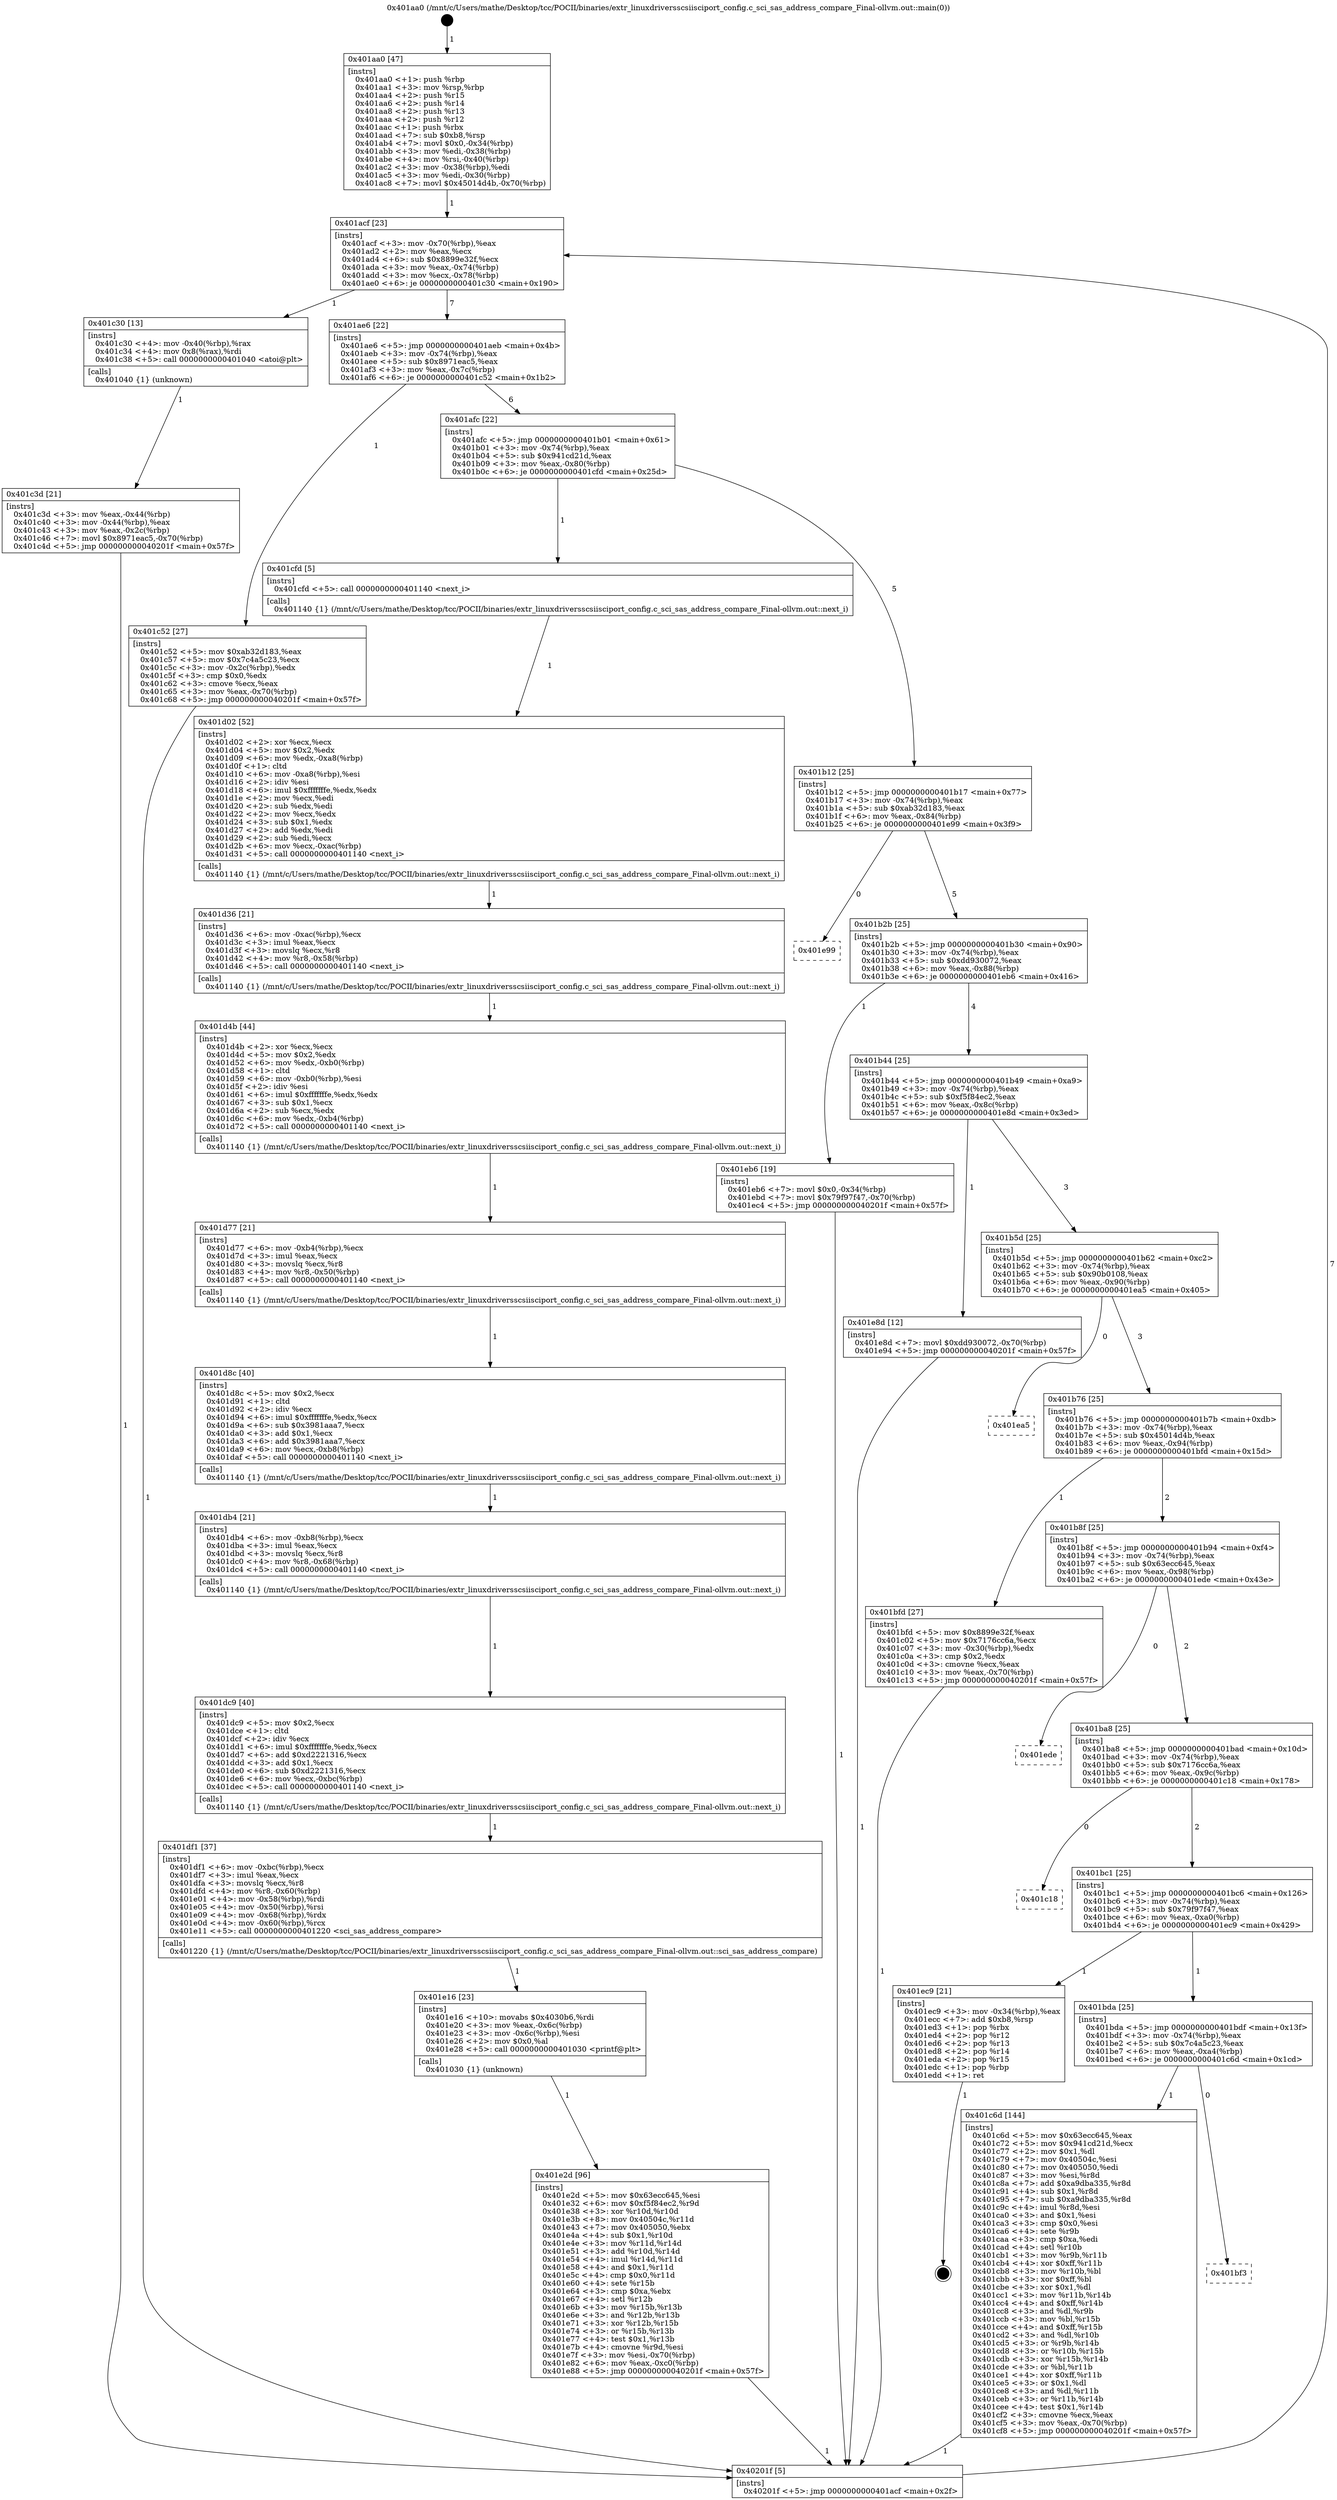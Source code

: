 digraph "0x401aa0" {
  label = "0x401aa0 (/mnt/c/Users/mathe/Desktop/tcc/POCII/binaries/extr_linuxdriversscsiisciport_config.c_sci_sas_address_compare_Final-ollvm.out::main(0))"
  labelloc = "t"
  node[shape=record]

  Entry [label="",width=0.3,height=0.3,shape=circle,fillcolor=black,style=filled]
  "0x401acf" [label="{
     0x401acf [23]\l
     | [instrs]\l
     &nbsp;&nbsp;0x401acf \<+3\>: mov -0x70(%rbp),%eax\l
     &nbsp;&nbsp;0x401ad2 \<+2\>: mov %eax,%ecx\l
     &nbsp;&nbsp;0x401ad4 \<+6\>: sub $0x8899e32f,%ecx\l
     &nbsp;&nbsp;0x401ada \<+3\>: mov %eax,-0x74(%rbp)\l
     &nbsp;&nbsp;0x401add \<+3\>: mov %ecx,-0x78(%rbp)\l
     &nbsp;&nbsp;0x401ae0 \<+6\>: je 0000000000401c30 \<main+0x190\>\l
  }"]
  "0x401c30" [label="{
     0x401c30 [13]\l
     | [instrs]\l
     &nbsp;&nbsp;0x401c30 \<+4\>: mov -0x40(%rbp),%rax\l
     &nbsp;&nbsp;0x401c34 \<+4\>: mov 0x8(%rax),%rdi\l
     &nbsp;&nbsp;0x401c38 \<+5\>: call 0000000000401040 \<atoi@plt\>\l
     | [calls]\l
     &nbsp;&nbsp;0x401040 \{1\} (unknown)\l
  }"]
  "0x401ae6" [label="{
     0x401ae6 [22]\l
     | [instrs]\l
     &nbsp;&nbsp;0x401ae6 \<+5\>: jmp 0000000000401aeb \<main+0x4b\>\l
     &nbsp;&nbsp;0x401aeb \<+3\>: mov -0x74(%rbp),%eax\l
     &nbsp;&nbsp;0x401aee \<+5\>: sub $0x8971eac5,%eax\l
     &nbsp;&nbsp;0x401af3 \<+3\>: mov %eax,-0x7c(%rbp)\l
     &nbsp;&nbsp;0x401af6 \<+6\>: je 0000000000401c52 \<main+0x1b2\>\l
  }"]
  Exit [label="",width=0.3,height=0.3,shape=circle,fillcolor=black,style=filled,peripheries=2]
  "0x401c52" [label="{
     0x401c52 [27]\l
     | [instrs]\l
     &nbsp;&nbsp;0x401c52 \<+5\>: mov $0xab32d183,%eax\l
     &nbsp;&nbsp;0x401c57 \<+5\>: mov $0x7c4a5c23,%ecx\l
     &nbsp;&nbsp;0x401c5c \<+3\>: mov -0x2c(%rbp),%edx\l
     &nbsp;&nbsp;0x401c5f \<+3\>: cmp $0x0,%edx\l
     &nbsp;&nbsp;0x401c62 \<+3\>: cmove %ecx,%eax\l
     &nbsp;&nbsp;0x401c65 \<+3\>: mov %eax,-0x70(%rbp)\l
     &nbsp;&nbsp;0x401c68 \<+5\>: jmp 000000000040201f \<main+0x57f\>\l
  }"]
  "0x401afc" [label="{
     0x401afc [22]\l
     | [instrs]\l
     &nbsp;&nbsp;0x401afc \<+5\>: jmp 0000000000401b01 \<main+0x61\>\l
     &nbsp;&nbsp;0x401b01 \<+3\>: mov -0x74(%rbp),%eax\l
     &nbsp;&nbsp;0x401b04 \<+5\>: sub $0x941cd21d,%eax\l
     &nbsp;&nbsp;0x401b09 \<+3\>: mov %eax,-0x80(%rbp)\l
     &nbsp;&nbsp;0x401b0c \<+6\>: je 0000000000401cfd \<main+0x25d\>\l
  }"]
  "0x401e2d" [label="{
     0x401e2d [96]\l
     | [instrs]\l
     &nbsp;&nbsp;0x401e2d \<+5\>: mov $0x63ecc645,%esi\l
     &nbsp;&nbsp;0x401e32 \<+6\>: mov $0xf5f84ec2,%r9d\l
     &nbsp;&nbsp;0x401e38 \<+3\>: xor %r10d,%r10d\l
     &nbsp;&nbsp;0x401e3b \<+8\>: mov 0x40504c,%r11d\l
     &nbsp;&nbsp;0x401e43 \<+7\>: mov 0x405050,%ebx\l
     &nbsp;&nbsp;0x401e4a \<+4\>: sub $0x1,%r10d\l
     &nbsp;&nbsp;0x401e4e \<+3\>: mov %r11d,%r14d\l
     &nbsp;&nbsp;0x401e51 \<+3\>: add %r10d,%r14d\l
     &nbsp;&nbsp;0x401e54 \<+4\>: imul %r14d,%r11d\l
     &nbsp;&nbsp;0x401e58 \<+4\>: and $0x1,%r11d\l
     &nbsp;&nbsp;0x401e5c \<+4\>: cmp $0x0,%r11d\l
     &nbsp;&nbsp;0x401e60 \<+4\>: sete %r15b\l
     &nbsp;&nbsp;0x401e64 \<+3\>: cmp $0xa,%ebx\l
     &nbsp;&nbsp;0x401e67 \<+4\>: setl %r12b\l
     &nbsp;&nbsp;0x401e6b \<+3\>: mov %r15b,%r13b\l
     &nbsp;&nbsp;0x401e6e \<+3\>: and %r12b,%r13b\l
     &nbsp;&nbsp;0x401e71 \<+3\>: xor %r12b,%r15b\l
     &nbsp;&nbsp;0x401e74 \<+3\>: or %r15b,%r13b\l
     &nbsp;&nbsp;0x401e77 \<+4\>: test $0x1,%r13b\l
     &nbsp;&nbsp;0x401e7b \<+4\>: cmovne %r9d,%esi\l
     &nbsp;&nbsp;0x401e7f \<+3\>: mov %esi,-0x70(%rbp)\l
     &nbsp;&nbsp;0x401e82 \<+6\>: mov %eax,-0xc0(%rbp)\l
     &nbsp;&nbsp;0x401e88 \<+5\>: jmp 000000000040201f \<main+0x57f\>\l
  }"]
  "0x401cfd" [label="{
     0x401cfd [5]\l
     | [instrs]\l
     &nbsp;&nbsp;0x401cfd \<+5\>: call 0000000000401140 \<next_i\>\l
     | [calls]\l
     &nbsp;&nbsp;0x401140 \{1\} (/mnt/c/Users/mathe/Desktop/tcc/POCII/binaries/extr_linuxdriversscsiisciport_config.c_sci_sas_address_compare_Final-ollvm.out::next_i)\l
  }"]
  "0x401b12" [label="{
     0x401b12 [25]\l
     | [instrs]\l
     &nbsp;&nbsp;0x401b12 \<+5\>: jmp 0000000000401b17 \<main+0x77\>\l
     &nbsp;&nbsp;0x401b17 \<+3\>: mov -0x74(%rbp),%eax\l
     &nbsp;&nbsp;0x401b1a \<+5\>: sub $0xab32d183,%eax\l
     &nbsp;&nbsp;0x401b1f \<+6\>: mov %eax,-0x84(%rbp)\l
     &nbsp;&nbsp;0x401b25 \<+6\>: je 0000000000401e99 \<main+0x3f9\>\l
  }"]
  "0x401e16" [label="{
     0x401e16 [23]\l
     | [instrs]\l
     &nbsp;&nbsp;0x401e16 \<+10\>: movabs $0x4030b6,%rdi\l
     &nbsp;&nbsp;0x401e20 \<+3\>: mov %eax,-0x6c(%rbp)\l
     &nbsp;&nbsp;0x401e23 \<+3\>: mov -0x6c(%rbp),%esi\l
     &nbsp;&nbsp;0x401e26 \<+2\>: mov $0x0,%al\l
     &nbsp;&nbsp;0x401e28 \<+5\>: call 0000000000401030 \<printf@plt\>\l
     | [calls]\l
     &nbsp;&nbsp;0x401030 \{1\} (unknown)\l
  }"]
  "0x401e99" [label="{
     0x401e99\l
  }", style=dashed]
  "0x401b2b" [label="{
     0x401b2b [25]\l
     | [instrs]\l
     &nbsp;&nbsp;0x401b2b \<+5\>: jmp 0000000000401b30 \<main+0x90\>\l
     &nbsp;&nbsp;0x401b30 \<+3\>: mov -0x74(%rbp),%eax\l
     &nbsp;&nbsp;0x401b33 \<+5\>: sub $0xdd930072,%eax\l
     &nbsp;&nbsp;0x401b38 \<+6\>: mov %eax,-0x88(%rbp)\l
     &nbsp;&nbsp;0x401b3e \<+6\>: je 0000000000401eb6 \<main+0x416\>\l
  }"]
  "0x401df1" [label="{
     0x401df1 [37]\l
     | [instrs]\l
     &nbsp;&nbsp;0x401df1 \<+6\>: mov -0xbc(%rbp),%ecx\l
     &nbsp;&nbsp;0x401df7 \<+3\>: imul %eax,%ecx\l
     &nbsp;&nbsp;0x401dfa \<+3\>: movslq %ecx,%r8\l
     &nbsp;&nbsp;0x401dfd \<+4\>: mov %r8,-0x60(%rbp)\l
     &nbsp;&nbsp;0x401e01 \<+4\>: mov -0x58(%rbp),%rdi\l
     &nbsp;&nbsp;0x401e05 \<+4\>: mov -0x50(%rbp),%rsi\l
     &nbsp;&nbsp;0x401e09 \<+4\>: mov -0x68(%rbp),%rdx\l
     &nbsp;&nbsp;0x401e0d \<+4\>: mov -0x60(%rbp),%rcx\l
     &nbsp;&nbsp;0x401e11 \<+5\>: call 0000000000401220 \<sci_sas_address_compare\>\l
     | [calls]\l
     &nbsp;&nbsp;0x401220 \{1\} (/mnt/c/Users/mathe/Desktop/tcc/POCII/binaries/extr_linuxdriversscsiisciport_config.c_sci_sas_address_compare_Final-ollvm.out::sci_sas_address_compare)\l
  }"]
  "0x401eb6" [label="{
     0x401eb6 [19]\l
     | [instrs]\l
     &nbsp;&nbsp;0x401eb6 \<+7\>: movl $0x0,-0x34(%rbp)\l
     &nbsp;&nbsp;0x401ebd \<+7\>: movl $0x79f97f47,-0x70(%rbp)\l
     &nbsp;&nbsp;0x401ec4 \<+5\>: jmp 000000000040201f \<main+0x57f\>\l
  }"]
  "0x401b44" [label="{
     0x401b44 [25]\l
     | [instrs]\l
     &nbsp;&nbsp;0x401b44 \<+5\>: jmp 0000000000401b49 \<main+0xa9\>\l
     &nbsp;&nbsp;0x401b49 \<+3\>: mov -0x74(%rbp),%eax\l
     &nbsp;&nbsp;0x401b4c \<+5\>: sub $0xf5f84ec2,%eax\l
     &nbsp;&nbsp;0x401b51 \<+6\>: mov %eax,-0x8c(%rbp)\l
     &nbsp;&nbsp;0x401b57 \<+6\>: je 0000000000401e8d \<main+0x3ed\>\l
  }"]
  "0x401dc9" [label="{
     0x401dc9 [40]\l
     | [instrs]\l
     &nbsp;&nbsp;0x401dc9 \<+5\>: mov $0x2,%ecx\l
     &nbsp;&nbsp;0x401dce \<+1\>: cltd\l
     &nbsp;&nbsp;0x401dcf \<+2\>: idiv %ecx\l
     &nbsp;&nbsp;0x401dd1 \<+6\>: imul $0xfffffffe,%edx,%ecx\l
     &nbsp;&nbsp;0x401dd7 \<+6\>: add $0xd2221316,%ecx\l
     &nbsp;&nbsp;0x401ddd \<+3\>: add $0x1,%ecx\l
     &nbsp;&nbsp;0x401de0 \<+6\>: sub $0xd2221316,%ecx\l
     &nbsp;&nbsp;0x401de6 \<+6\>: mov %ecx,-0xbc(%rbp)\l
     &nbsp;&nbsp;0x401dec \<+5\>: call 0000000000401140 \<next_i\>\l
     | [calls]\l
     &nbsp;&nbsp;0x401140 \{1\} (/mnt/c/Users/mathe/Desktop/tcc/POCII/binaries/extr_linuxdriversscsiisciport_config.c_sci_sas_address_compare_Final-ollvm.out::next_i)\l
  }"]
  "0x401e8d" [label="{
     0x401e8d [12]\l
     | [instrs]\l
     &nbsp;&nbsp;0x401e8d \<+7\>: movl $0xdd930072,-0x70(%rbp)\l
     &nbsp;&nbsp;0x401e94 \<+5\>: jmp 000000000040201f \<main+0x57f\>\l
  }"]
  "0x401b5d" [label="{
     0x401b5d [25]\l
     | [instrs]\l
     &nbsp;&nbsp;0x401b5d \<+5\>: jmp 0000000000401b62 \<main+0xc2\>\l
     &nbsp;&nbsp;0x401b62 \<+3\>: mov -0x74(%rbp),%eax\l
     &nbsp;&nbsp;0x401b65 \<+5\>: sub $0x90b0108,%eax\l
     &nbsp;&nbsp;0x401b6a \<+6\>: mov %eax,-0x90(%rbp)\l
     &nbsp;&nbsp;0x401b70 \<+6\>: je 0000000000401ea5 \<main+0x405\>\l
  }"]
  "0x401db4" [label="{
     0x401db4 [21]\l
     | [instrs]\l
     &nbsp;&nbsp;0x401db4 \<+6\>: mov -0xb8(%rbp),%ecx\l
     &nbsp;&nbsp;0x401dba \<+3\>: imul %eax,%ecx\l
     &nbsp;&nbsp;0x401dbd \<+3\>: movslq %ecx,%r8\l
     &nbsp;&nbsp;0x401dc0 \<+4\>: mov %r8,-0x68(%rbp)\l
     &nbsp;&nbsp;0x401dc4 \<+5\>: call 0000000000401140 \<next_i\>\l
     | [calls]\l
     &nbsp;&nbsp;0x401140 \{1\} (/mnt/c/Users/mathe/Desktop/tcc/POCII/binaries/extr_linuxdriversscsiisciport_config.c_sci_sas_address_compare_Final-ollvm.out::next_i)\l
  }"]
  "0x401ea5" [label="{
     0x401ea5\l
  }", style=dashed]
  "0x401b76" [label="{
     0x401b76 [25]\l
     | [instrs]\l
     &nbsp;&nbsp;0x401b76 \<+5\>: jmp 0000000000401b7b \<main+0xdb\>\l
     &nbsp;&nbsp;0x401b7b \<+3\>: mov -0x74(%rbp),%eax\l
     &nbsp;&nbsp;0x401b7e \<+5\>: sub $0x45014d4b,%eax\l
     &nbsp;&nbsp;0x401b83 \<+6\>: mov %eax,-0x94(%rbp)\l
     &nbsp;&nbsp;0x401b89 \<+6\>: je 0000000000401bfd \<main+0x15d\>\l
  }"]
  "0x401d8c" [label="{
     0x401d8c [40]\l
     | [instrs]\l
     &nbsp;&nbsp;0x401d8c \<+5\>: mov $0x2,%ecx\l
     &nbsp;&nbsp;0x401d91 \<+1\>: cltd\l
     &nbsp;&nbsp;0x401d92 \<+2\>: idiv %ecx\l
     &nbsp;&nbsp;0x401d94 \<+6\>: imul $0xfffffffe,%edx,%ecx\l
     &nbsp;&nbsp;0x401d9a \<+6\>: sub $0x3981aaa7,%ecx\l
     &nbsp;&nbsp;0x401da0 \<+3\>: add $0x1,%ecx\l
     &nbsp;&nbsp;0x401da3 \<+6\>: add $0x3981aaa7,%ecx\l
     &nbsp;&nbsp;0x401da9 \<+6\>: mov %ecx,-0xb8(%rbp)\l
     &nbsp;&nbsp;0x401daf \<+5\>: call 0000000000401140 \<next_i\>\l
     | [calls]\l
     &nbsp;&nbsp;0x401140 \{1\} (/mnt/c/Users/mathe/Desktop/tcc/POCII/binaries/extr_linuxdriversscsiisciport_config.c_sci_sas_address_compare_Final-ollvm.out::next_i)\l
  }"]
  "0x401bfd" [label="{
     0x401bfd [27]\l
     | [instrs]\l
     &nbsp;&nbsp;0x401bfd \<+5\>: mov $0x8899e32f,%eax\l
     &nbsp;&nbsp;0x401c02 \<+5\>: mov $0x7176cc6a,%ecx\l
     &nbsp;&nbsp;0x401c07 \<+3\>: mov -0x30(%rbp),%edx\l
     &nbsp;&nbsp;0x401c0a \<+3\>: cmp $0x2,%edx\l
     &nbsp;&nbsp;0x401c0d \<+3\>: cmovne %ecx,%eax\l
     &nbsp;&nbsp;0x401c10 \<+3\>: mov %eax,-0x70(%rbp)\l
     &nbsp;&nbsp;0x401c13 \<+5\>: jmp 000000000040201f \<main+0x57f\>\l
  }"]
  "0x401b8f" [label="{
     0x401b8f [25]\l
     | [instrs]\l
     &nbsp;&nbsp;0x401b8f \<+5\>: jmp 0000000000401b94 \<main+0xf4\>\l
     &nbsp;&nbsp;0x401b94 \<+3\>: mov -0x74(%rbp),%eax\l
     &nbsp;&nbsp;0x401b97 \<+5\>: sub $0x63ecc645,%eax\l
     &nbsp;&nbsp;0x401b9c \<+6\>: mov %eax,-0x98(%rbp)\l
     &nbsp;&nbsp;0x401ba2 \<+6\>: je 0000000000401ede \<main+0x43e\>\l
  }"]
  "0x40201f" [label="{
     0x40201f [5]\l
     | [instrs]\l
     &nbsp;&nbsp;0x40201f \<+5\>: jmp 0000000000401acf \<main+0x2f\>\l
  }"]
  "0x401aa0" [label="{
     0x401aa0 [47]\l
     | [instrs]\l
     &nbsp;&nbsp;0x401aa0 \<+1\>: push %rbp\l
     &nbsp;&nbsp;0x401aa1 \<+3\>: mov %rsp,%rbp\l
     &nbsp;&nbsp;0x401aa4 \<+2\>: push %r15\l
     &nbsp;&nbsp;0x401aa6 \<+2\>: push %r14\l
     &nbsp;&nbsp;0x401aa8 \<+2\>: push %r13\l
     &nbsp;&nbsp;0x401aaa \<+2\>: push %r12\l
     &nbsp;&nbsp;0x401aac \<+1\>: push %rbx\l
     &nbsp;&nbsp;0x401aad \<+7\>: sub $0xb8,%rsp\l
     &nbsp;&nbsp;0x401ab4 \<+7\>: movl $0x0,-0x34(%rbp)\l
     &nbsp;&nbsp;0x401abb \<+3\>: mov %edi,-0x38(%rbp)\l
     &nbsp;&nbsp;0x401abe \<+4\>: mov %rsi,-0x40(%rbp)\l
     &nbsp;&nbsp;0x401ac2 \<+3\>: mov -0x38(%rbp),%edi\l
     &nbsp;&nbsp;0x401ac5 \<+3\>: mov %edi,-0x30(%rbp)\l
     &nbsp;&nbsp;0x401ac8 \<+7\>: movl $0x45014d4b,-0x70(%rbp)\l
  }"]
  "0x401c3d" [label="{
     0x401c3d [21]\l
     | [instrs]\l
     &nbsp;&nbsp;0x401c3d \<+3\>: mov %eax,-0x44(%rbp)\l
     &nbsp;&nbsp;0x401c40 \<+3\>: mov -0x44(%rbp),%eax\l
     &nbsp;&nbsp;0x401c43 \<+3\>: mov %eax,-0x2c(%rbp)\l
     &nbsp;&nbsp;0x401c46 \<+7\>: movl $0x8971eac5,-0x70(%rbp)\l
     &nbsp;&nbsp;0x401c4d \<+5\>: jmp 000000000040201f \<main+0x57f\>\l
  }"]
  "0x401d77" [label="{
     0x401d77 [21]\l
     | [instrs]\l
     &nbsp;&nbsp;0x401d77 \<+6\>: mov -0xb4(%rbp),%ecx\l
     &nbsp;&nbsp;0x401d7d \<+3\>: imul %eax,%ecx\l
     &nbsp;&nbsp;0x401d80 \<+3\>: movslq %ecx,%r8\l
     &nbsp;&nbsp;0x401d83 \<+4\>: mov %r8,-0x50(%rbp)\l
     &nbsp;&nbsp;0x401d87 \<+5\>: call 0000000000401140 \<next_i\>\l
     | [calls]\l
     &nbsp;&nbsp;0x401140 \{1\} (/mnt/c/Users/mathe/Desktop/tcc/POCII/binaries/extr_linuxdriversscsiisciport_config.c_sci_sas_address_compare_Final-ollvm.out::next_i)\l
  }"]
  "0x401ede" [label="{
     0x401ede\l
  }", style=dashed]
  "0x401ba8" [label="{
     0x401ba8 [25]\l
     | [instrs]\l
     &nbsp;&nbsp;0x401ba8 \<+5\>: jmp 0000000000401bad \<main+0x10d\>\l
     &nbsp;&nbsp;0x401bad \<+3\>: mov -0x74(%rbp),%eax\l
     &nbsp;&nbsp;0x401bb0 \<+5\>: sub $0x7176cc6a,%eax\l
     &nbsp;&nbsp;0x401bb5 \<+6\>: mov %eax,-0x9c(%rbp)\l
     &nbsp;&nbsp;0x401bbb \<+6\>: je 0000000000401c18 \<main+0x178\>\l
  }"]
  "0x401d4b" [label="{
     0x401d4b [44]\l
     | [instrs]\l
     &nbsp;&nbsp;0x401d4b \<+2\>: xor %ecx,%ecx\l
     &nbsp;&nbsp;0x401d4d \<+5\>: mov $0x2,%edx\l
     &nbsp;&nbsp;0x401d52 \<+6\>: mov %edx,-0xb0(%rbp)\l
     &nbsp;&nbsp;0x401d58 \<+1\>: cltd\l
     &nbsp;&nbsp;0x401d59 \<+6\>: mov -0xb0(%rbp),%esi\l
     &nbsp;&nbsp;0x401d5f \<+2\>: idiv %esi\l
     &nbsp;&nbsp;0x401d61 \<+6\>: imul $0xfffffffe,%edx,%edx\l
     &nbsp;&nbsp;0x401d67 \<+3\>: sub $0x1,%ecx\l
     &nbsp;&nbsp;0x401d6a \<+2\>: sub %ecx,%edx\l
     &nbsp;&nbsp;0x401d6c \<+6\>: mov %edx,-0xb4(%rbp)\l
     &nbsp;&nbsp;0x401d72 \<+5\>: call 0000000000401140 \<next_i\>\l
     | [calls]\l
     &nbsp;&nbsp;0x401140 \{1\} (/mnt/c/Users/mathe/Desktop/tcc/POCII/binaries/extr_linuxdriversscsiisciport_config.c_sci_sas_address_compare_Final-ollvm.out::next_i)\l
  }"]
  "0x401c18" [label="{
     0x401c18\l
  }", style=dashed]
  "0x401bc1" [label="{
     0x401bc1 [25]\l
     | [instrs]\l
     &nbsp;&nbsp;0x401bc1 \<+5\>: jmp 0000000000401bc6 \<main+0x126\>\l
     &nbsp;&nbsp;0x401bc6 \<+3\>: mov -0x74(%rbp),%eax\l
     &nbsp;&nbsp;0x401bc9 \<+5\>: sub $0x79f97f47,%eax\l
     &nbsp;&nbsp;0x401bce \<+6\>: mov %eax,-0xa0(%rbp)\l
     &nbsp;&nbsp;0x401bd4 \<+6\>: je 0000000000401ec9 \<main+0x429\>\l
  }"]
  "0x401d36" [label="{
     0x401d36 [21]\l
     | [instrs]\l
     &nbsp;&nbsp;0x401d36 \<+6\>: mov -0xac(%rbp),%ecx\l
     &nbsp;&nbsp;0x401d3c \<+3\>: imul %eax,%ecx\l
     &nbsp;&nbsp;0x401d3f \<+3\>: movslq %ecx,%r8\l
     &nbsp;&nbsp;0x401d42 \<+4\>: mov %r8,-0x58(%rbp)\l
     &nbsp;&nbsp;0x401d46 \<+5\>: call 0000000000401140 \<next_i\>\l
     | [calls]\l
     &nbsp;&nbsp;0x401140 \{1\} (/mnt/c/Users/mathe/Desktop/tcc/POCII/binaries/extr_linuxdriversscsiisciport_config.c_sci_sas_address_compare_Final-ollvm.out::next_i)\l
  }"]
  "0x401ec9" [label="{
     0x401ec9 [21]\l
     | [instrs]\l
     &nbsp;&nbsp;0x401ec9 \<+3\>: mov -0x34(%rbp),%eax\l
     &nbsp;&nbsp;0x401ecc \<+7\>: add $0xb8,%rsp\l
     &nbsp;&nbsp;0x401ed3 \<+1\>: pop %rbx\l
     &nbsp;&nbsp;0x401ed4 \<+2\>: pop %r12\l
     &nbsp;&nbsp;0x401ed6 \<+2\>: pop %r13\l
     &nbsp;&nbsp;0x401ed8 \<+2\>: pop %r14\l
     &nbsp;&nbsp;0x401eda \<+2\>: pop %r15\l
     &nbsp;&nbsp;0x401edc \<+1\>: pop %rbp\l
     &nbsp;&nbsp;0x401edd \<+1\>: ret\l
  }"]
  "0x401bda" [label="{
     0x401bda [25]\l
     | [instrs]\l
     &nbsp;&nbsp;0x401bda \<+5\>: jmp 0000000000401bdf \<main+0x13f\>\l
     &nbsp;&nbsp;0x401bdf \<+3\>: mov -0x74(%rbp),%eax\l
     &nbsp;&nbsp;0x401be2 \<+5\>: sub $0x7c4a5c23,%eax\l
     &nbsp;&nbsp;0x401be7 \<+6\>: mov %eax,-0xa4(%rbp)\l
     &nbsp;&nbsp;0x401bed \<+6\>: je 0000000000401c6d \<main+0x1cd\>\l
  }"]
  "0x401d02" [label="{
     0x401d02 [52]\l
     | [instrs]\l
     &nbsp;&nbsp;0x401d02 \<+2\>: xor %ecx,%ecx\l
     &nbsp;&nbsp;0x401d04 \<+5\>: mov $0x2,%edx\l
     &nbsp;&nbsp;0x401d09 \<+6\>: mov %edx,-0xa8(%rbp)\l
     &nbsp;&nbsp;0x401d0f \<+1\>: cltd\l
     &nbsp;&nbsp;0x401d10 \<+6\>: mov -0xa8(%rbp),%esi\l
     &nbsp;&nbsp;0x401d16 \<+2\>: idiv %esi\l
     &nbsp;&nbsp;0x401d18 \<+6\>: imul $0xfffffffe,%edx,%edx\l
     &nbsp;&nbsp;0x401d1e \<+2\>: mov %ecx,%edi\l
     &nbsp;&nbsp;0x401d20 \<+2\>: sub %edx,%edi\l
     &nbsp;&nbsp;0x401d22 \<+2\>: mov %ecx,%edx\l
     &nbsp;&nbsp;0x401d24 \<+3\>: sub $0x1,%edx\l
     &nbsp;&nbsp;0x401d27 \<+2\>: add %edx,%edi\l
     &nbsp;&nbsp;0x401d29 \<+2\>: sub %edi,%ecx\l
     &nbsp;&nbsp;0x401d2b \<+6\>: mov %ecx,-0xac(%rbp)\l
     &nbsp;&nbsp;0x401d31 \<+5\>: call 0000000000401140 \<next_i\>\l
     | [calls]\l
     &nbsp;&nbsp;0x401140 \{1\} (/mnt/c/Users/mathe/Desktop/tcc/POCII/binaries/extr_linuxdriversscsiisciport_config.c_sci_sas_address_compare_Final-ollvm.out::next_i)\l
  }"]
  "0x401c6d" [label="{
     0x401c6d [144]\l
     | [instrs]\l
     &nbsp;&nbsp;0x401c6d \<+5\>: mov $0x63ecc645,%eax\l
     &nbsp;&nbsp;0x401c72 \<+5\>: mov $0x941cd21d,%ecx\l
     &nbsp;&nbsp;0x401c77 \<+2\>: mov $0x1,%dl\l
     &nbsp;&nbsp;0x401c79 \<+7\>: mov 0x40504c,%esi\l
     &nbsp;&nbsp;0x401c80 \<+7\>: mov 0x405050,%edi\l
     &nbsp;&nbsp;0x401c87 \<+3\>: mov %esi,%r8d\l
     &nbsp;&nbsp;0x401c8a \<+7\>: add $0xa9dba335,%r8d\l
     &nbsp;&nbsp;0x401c91 \<+4\>: sub $0x1,%r8d\l
     &nbsp;&nbsp;0x401c95 \<+7\>: sub $0xa9dba335,%r8d\l
     &nbsp;&nbsp;0x401c9c \<+4\>: imul %r8d,%esi\l
     &nbsp;&nbsp;0x401ca0 \<+3\>: and $0x1,%esi\l
     &nbsp;&nbsp;0x401ca3 \<+3\>: cmp $0x0,%esi\l
     &nbsp;&nbsp;0x401ca6 \<+4\>: sete %r9b\l
     &nbsp;&nbsp;0x401caa \<+3\>: cmp $0xa,%edi\l
     &nbsp;&nbsp;0x401cad \<+4\>: setl %r10b\l
     &nbsp;&nbsp;0x401cb1 \<+3\>: mov %r9b,%r11b\l
     &nbsp;&nbsp;0x401cb4 \<+4\>: xor $0xff,%r11b\l
     &nbsp;&nbsp;0x401cb8 \<+3\>: mov %r10b,%bl\l
     &nbsp;&nbsp;0x401cbb \<+3\>: xor $0xff,%bl\l
     &nbsp;&nbsp;0x401cbe \<+3\>: xor $0x1,%dl\l
     &nbsp;&nbsp;0x401cc1 \<+3\>: mov %r11b,%r14b\l
     &nbsp;&nbsp;0x401cc4 \<+4\>: and $0xff,%r14b\l
     &nbsp;&nbsp;0x401cc8 \<+3\>: and %dl,%r9b\l
     &nbsp;&nbsp;0x401ccb \<+3\>: mov %bl,%r15b\l
     &nbsp;&nbsp;0x401cce \<+4\>: and $0xff,%r15b\l
     &nbsp;&nbsp;0x401cd2 \<+3\>: and %dl,%r10b\l
     &nbsp;&nbsp;0x401cd5 \<+3\>: or %r9b,%r14b\l
     &nbsp;&nbsp;0x401cd8 \<+3\>: or %r10b,%r15b\l
     &nbsp;&nbsp;0x401cdb \<+3\>: xor %r15b,%r14b\l
     &nbsp;&nbsp;0x401cde \<+3\>: or %bl,%r11b\l
     &nbsp;&nbsp;0x401ce1 \<+4\>: xor $0xff,%r11b\l
     &nbsp;&nbsp;0x401ce5 \<+3\>: or $0x1,%dl\l
     &nbsp;&nbsp;0x401ce8 \<+3\>: and %dl,%r11b\l
     &nbsp;&nbsp;0x401ceb \<+3\>: or %r11b,%r14b\l
     &nbsp;&nbsp;0x401cee \<+4\>: test $0x1,%r14b\l
     &nbsp;&nbsp;0x401cf2 \<+3\>: cmovne %ecx,%eax\l
     &nbsp;&nbsp;0x401cf5 \<+3\>: mov %eax,-0x70(%rbp)\l
     &nbsp;&nbsp;0x401cf8 \<+5\>: jmp 000000000040201f \<main+0x57f\>\l
  }"]
  "0x401bf3" [label="{
     0x401bf3\l
  }", style=dashed]
  Entry -> "0x401aa0" [label=" 1"]
  "0x401acf" -> "0x401c30" [label=" 1"]
  "0x401acf" -> "0x401ae6" [label=" 7"]
  "0x401ec9" -> Exit [label=" 1"]
  "0x401ae6" -> "0x401c52" [label=" 1"]
  "0x401ae6" -> "0x401afc" [label=" 6"]
  "0x401eb6" -> "0x40201f" [label=" 1"]
  "0x401afc" -> "0x401cfd" [label=" 1"]
  "0x401afc" -> "0x401b12" [label=" 5"]
  "0x401e8d" -> "0x40201f" [label=" 1"]
  "0x401b12" -> "0x401e99" [label=" 0"]
  "0x401b12" -> "0x401b2b" [label=" 5"]
  "0x401e2d" -> "0x40201f" [label=" 1"]
  "0x401b2b" -> "0x401eb6" [label=" 1"]
  "0x401b2b" -> "0x401b44" [label=" 4"]
  "0x401e16" -> "0x401e2d" [label=" 1"]
  "0x401b44" -> "0x401e8d" [label=" 1"]
  "0x401b44" -> "0x401b5d" [label=" 3"]
  "0x401df1" -> "0x401e16" [label=" 1"]
  "0x401b5d" -> "0x401ea5" [label=" 0"]
  "0x401b5d" -> "0x401b76" [label=" 3"]
  "0x401dc9" -> "0x401df1" [label=" 1"]
  "0x401b76" -> "0x401bfd" [label=" 1"]
  "0x401b76" -> "0x401b8f" [label=" 2"]
  "0x401bfd" -> "0x40201f" [label=" 1"]
  "0x401aa0" -> "0x401acf" [label=" 1"]
  "0x40201f" -> "0x401acf" [label=" 7"]
  "0x401c30" -> "0x401c3d" [label=" 1"]
  "0x401c3d" -> "0x40201f" [label=" 1"]
  "0x401c52" -> "0x40201f" [label=" 1"]
  "0x401db4" -> "0x401dc9" [label=" 1"]
  "0x401b8f" -> "0x401ede" [label=" 0"]
  "0x401b8f" -> "0x401ba8" [label=" 2"]
  "0x401d8c" -> "0x401db4" [label=" 1"]
  "0x401ba8" -> "0x401c18" [label=" 0"]
  "0x401ba8" -> "0x401bc1" [label=" 2"]
  "0x401d77" -> "0x401d8c" [label=" 1"]
  "0x401bc1" -> "0x401ec9" [label=" 1"]
  "0x401bc1" -> "0x401bda" [label=" 1"]
  "0x401d4b" -> "0x401d77" [label=" 1"]
  "0x401bda" -> "0x401c6d" [label=" 1"]
  "0x401bda" -> "0x401bf3" [label=" 0"]
  "0x401c6d" -> "0x40201f" [label=" 1"]
  "0x401cfd" -> "0x401d02" [label=" 1"]
  "0x401d02" -> "0x401d36" [label=" 1"]
  "0x401d36" -> "0x401d4b" [label=" 1"]
}
